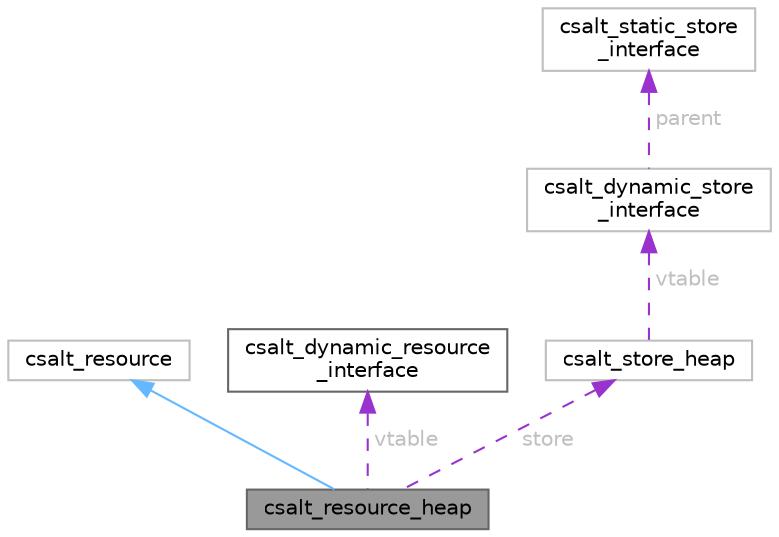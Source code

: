 digraph "csalt_resource_heap"
{
 // LATEX_PDF_SIZE
  bgcolor="transparent";
  edge [fontname=Helvetica,fontsize=10,labelfontname=Helvetica,labelfontsize=10];
  node [fontname=Helvetica,fontsize=10,shape=box,height=0.2,width=0.4];
  Node1 [id="Node000001",label="csalt_resource_heap",height=0.2,width=0.4,color="gray40", fillcolor="grey60", style="filled", fontcolor="black",tooltip="Represents a request to allocate heap memory."];
  Node2 -> Node1 [id="edge1_Node000001_Node000002",dir="back",color="steelblue1",style="solid",tooltip=" "];
  Node2 [id="Node000002",label="csalt_resource",height=0.2,width=0.4,color="grey75", fillcolor="white", style="filled",tooltip=" "];
  Node3 -> Node1 [id="edge2_Node000001_Node000003",dir="back",color="darkorchid3",style="dashed",tooltip=" ",label=" vtable",fontcolor="grey" ];
  Node3 [id="Node000003",label="csalt_dynamic_resource\l_interface",height=0.2,width=0.4,color="gray40", fillcolor="white", style="filled",URL="$structcsalt__dynamic__resource__interface.html",tooltip="Interface definition for managed resource."];
  Node4 -> Node1 [id="edge3_Node000001_Node000004",dir="back",color="darkorchid3",style="dashed",tooltip=" ",label=" store",fontcolor="grey" ];
  Node4 [id="Node000004",label="csalt_store_heap",height=0.2,width=0.4,color="grey75", fillcolor="white", style="filled",URL="$structcsalt__store__heap.html",tooltip=" "];
  Node5 -> Node4 [id="edge4_Node000004_Node000005",dir="back",color="darkorchid3",style="dashed",tooltip=" ",label=" vtable",fontcolor="grey" ];
  Node5 [id="Node000005",label="csalt_dynamic_store\l_interface",height=0.2,width=0.4,color="grey75", fillcolor="white", style="filled",URL="$structcsalt__dynamic__store__interface.html",tooltip=" "];
  Node6 -> Node5 [id="edge5_Node000005_Node000006",dir="back",color="darkorchid3",style="dashed",tooltip=" ",label=" parent",fontcolor="grey" ];
  Node6 [id="Node000006",label="csalt_static_store\l_interface",height=0.2,width=0.4,color="grey75", fillcolor="white", style="filled",URL="$structcsalt__static__store__interface.html",tooltip=" "];
}
